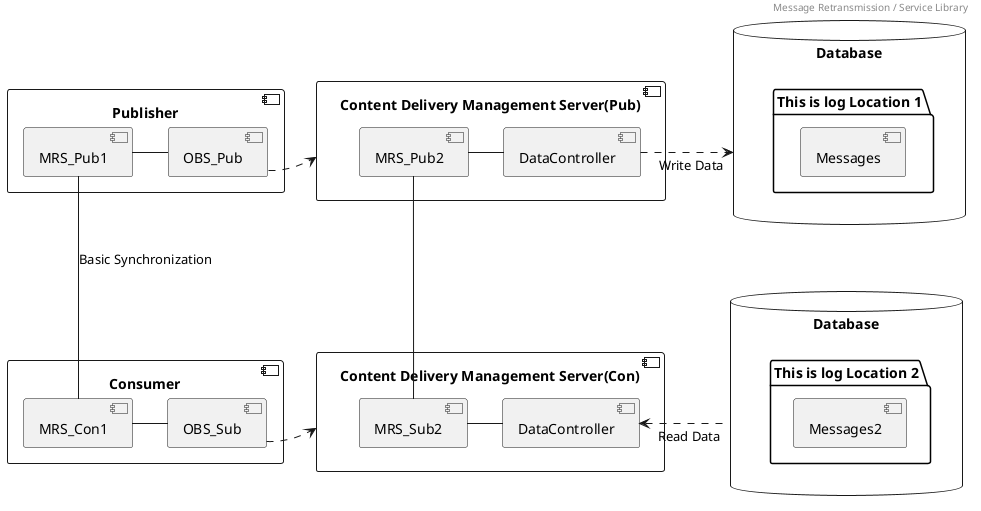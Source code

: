 @startuml Message Retransmission
header Message Retransmission / Service Library
  
component "Publisher"{
    [OBS_Pub] 
    [MRS_Pub1] 
}

component "Consumer"{
    [MRS_Con1] 
    [OBS_Sub]
}
 
component "Content Delivery Management Server(Pub)" as CDMS_Pub{
    "DataController" as [DataController1]
    [MRS_Pub2]
}

component "Content Delivery Management Server(Con)" as CDMS_Con{
    "DataController" as [DataController2]
    [MRS_Sub2]
}

database "Database" as Database_Pub {
    folder "This is log Location 1" {
        [Messages]
    }
}
database "Database" as Database_Con {
    folder "This is log Location 2" {
        [Messages2]
    }
}
[MRS_Pub1] -- [MRS_Con1]  : Basic Synchronization

[MRS_Pub1] - [OBS_Pub]
[MRS_Con1]  - [OBS_Sub]
  
[OBS_Pub] .> CDMS_Pub
[MRS_Pub2] - [DataController1] 
[DataController1] .> Database_Pub:Write Data  
[OBS_Sub] .> CDMS_Con 
[MRS_Sub2] - [DataController2]  
[DataController2] <. Database_Con:Read Data

[MRS_Pub2] -- [MRS_Sub2]
' CDMS_Pub - CDMS_Con : Synchronization over MRS library 

@enduml

' So, when Publisher creates messages from the relevant library, it will then
' store in to it's own designated database, and will also attempt to broadcast
' to the consumer it's relevant information. 
' They can perform basic synhronization or utilzie the CDMC: Content Delivery Management Server
' to manage the message payload by leveraging the MRS library to do the synching
' MRS library will check the data loss by taking the specified data to be 
' compared and then perform retransmission if needed.

' Rearrage the position
' use MR_S_Pub1 MR_S_Con1 MR_S_Pub2 MR_S_Con2 
